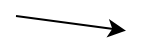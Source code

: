 <mxfile>
    <diagram id="3IFVI9zgGF2xY2fh6Kc5" name="Page-1">
        <mxGraphModel dx="640" dy="475" grid="1" gridSize="10" guides="1" tooltips="1" connect="1" arrows="1" fold="1" page="1" pageScale="1" pageWidth="850" pageHeight="1100" math="0" shadow="0">
            <root>
                <mxCell id="0"/>
                <mxCell id="1" parent="0"/>
                <mxCell id="10" style="edgeStyle=none;html=1;exitX=0.5;exitY=0.5;exitDx=0;exitDy=0;exitPerimeter=0;" edge="1" parent="1">
                    <mxGeometry relative="1" as="geometry">
                        <mxPoint x="545" y="175" as="sourcePoint"/>
                        <mxPoint x="600" y="182.333" as="targetPoint"/>
                    </mxGeometry>
                </mxCell>
            </root>
        </mxGraphModel>
    </diagram>
</mxfile>